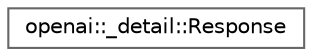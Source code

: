 digraph "Graphical Class Hierarchy"
{
 // INTERACTIVE_SVG=YES
 // LATEX_PDF_SIZE
  bgcolor="transparent";
  edge [fontname=Helvetica,fontsize=10,labelfontname=Helvetica,labelfontsize=10];
  node [fontname=Helvetica,fontsize=10,shape=box,height=0.2,width=0.4];
  rankdir="LR";
  Node0 [id="Node000000",label="openai::_detail::Response",height=0.2,width=0.4,color="grey40", fillcolor="white", style="filled",URL="$structopenai_1_1__detail_1_1_response.html",tooltip=" "];
}

